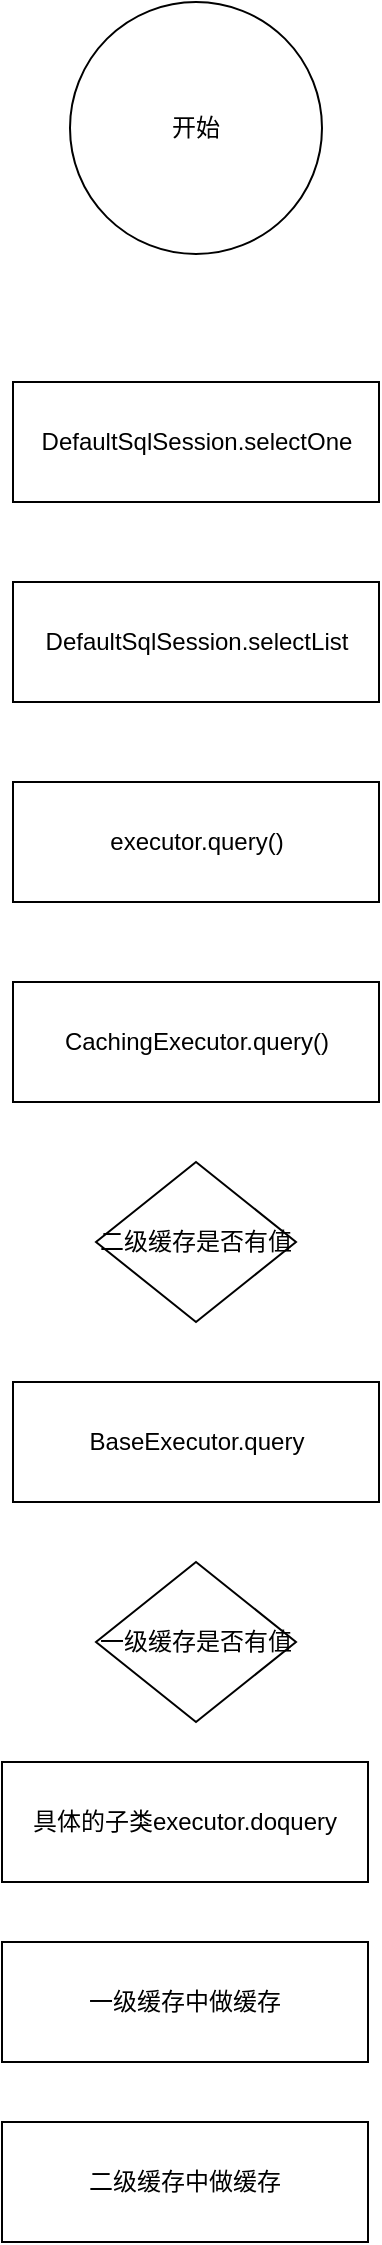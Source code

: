 <mxfile version="20.3.0" type="github">
  <diagram id="qeRyTDy3Ht95BO6KELww" name="Page-1">
    <mxGraphModel dx="946" dy="568" grid="1" gridSize="10" guides="1" tooltips="1" connect="1" arrows="1" fold="1" page="1" pageScale="1" pageWidth="827" pageHeight="1169" math="0" shadow="0">
      <root>
        <mxCell id="0" />
        <mxCell id="1" parent="0" />
        <mxCell id="4hhuKmdsQ-2CclMmIQT--1" value="开始" style="ellipse;whiteSpace=wrap;html=1;aspect=fixed;" vertex="1" parent="1">
          <mxGeometry x="334" y="70" width="126" height="126" as="geometry" />
        </mxCell>
        <mxCell id="4hhuKmdsQ-2CclMmIQT--2" value="DefaultSqlSession.selectOne" style="rounded=0;whiteSpace=wrap;html=1;" vertex="1" parent="1">
          <mxGeometry x="305.5" y="260" width="183" height="60" as="geometry" />
        </mxCell>
        <mxCell id="4hhuKmdsQ-2CclMmIQT--3" value="DefaultSqlSession.selectList" style="rounded=0;whiteSpace=wrap;html=1;" vertex="1" parent="1">
          <mxGeometry x="305.5" y="360" width="183" height="60" as="geometry" />
        </mxCell>
        <mxCell id="4hhuKmdsQ-2CclMmIQT--4" value="executor.query()" style="rounded=0;whiteSpace=wrap;html=1;" vertex="1" parent="1">
          <mxGeometry x="305.5" y="460" width="183" height="60" as="geometry" />
        </mxCell>
        <mxCell id="4hhuKmdsQ-2CclMmIQT--5" value="CachingExecutor.query()" style="rounded=0;whiteSpace=wrap;html=1;" vertex="1" parent="1">
          <mxGeometry x="305.5" y="560" width="183" height="60" as="geometry" />
        </mxCell>
        <mxCell id="4hhuKmdsQ-2CclMmIQT--7" value="二级缓存是否有值" style="rhombus;whiteSpace=wrap;html=1;" vertex="1" parent="1">
          <mxGeometry x="347" y="650" width="100" height="80" as="geometry" />
        </mxCell>
        <mxCell id="4hhuKmdsQ-2CclMmIQT--9" value="BaseExecutor.query" style="rounded=0;whiteSpace=wrap;html=1;" vertex="1" parent="1">
          <mxGeometry x="305.5" y="760" width="183" height="60" as="geometry" />
        </mxCell>
        <mxCell id="4hhuKmdsQ-2CclMmIQT--10" value="一级缓存是否有值" style="rhombus;whiteSpace=wrap;html=1;" vertex="1" parent="1">
          <mxGeometry x="347" y="850" width="100" height="80" as="geometry" />
        </mxCell>
        <mxCell id="4hhuKmdsQ-2CclMmIQT--11" value="具体的子类executor.doquery" style="rounded=0;whiteSpace=wrap;html=1;" vertex="1" parent="1">
          <mxGeometry x="300" y="950" width="183" height="60" as="geometry" />
        </mxCell>
        <mxCell id="4hhuKmdsQ-2CclMmIQT--13" value="一级缓存中做缓存" style="rounded=0;whiteSpace=wrap;html=1;" vertex="1" parent="1">
          <mxGeometry x="300" y="1040" width="183" height="60" as="geometry" />
        </mxCell>
        <mxCell id="4hhuKmdsQ-2CclMmIQT--14" value="二级缓存中做缓存" style="rounded=0;whiteSpace=wrap;html=1;" vertex="1" parent="1">
          <mxGeometry x="300" y="1130" width="183" height="60" as="geometry" />
        </mxCell>
      </root>
    </mxGraphModel>
  </diagram>
</mxfile>
